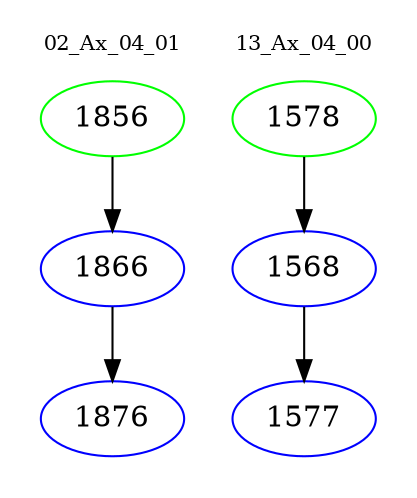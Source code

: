 digraph{
subgraph cluster_0 {
color = white
label = "02_Ax_04_01";
fontsize=10;
T0_1856 [label="1856", color="green"]
T0_1856 -> T0_1866 [color="black"]
T0_1866 [label="1866", color="blue"]
T0_1866 -> T0_1876 [color="black"]
T0_1876 [label="1876", color="blue"]
}
subgraph cluster_1 {
color = white
label = "13_Ax_04_00";
fontsize=10;
T1_1578 [label="1578", color="green"]
T1_1578 -> T1_1568 [color="black"]
T1_1568 [label="1568", color="blue"]
T1_1568 -> T1_1577 [color="black"]
T1_1577 [label="1577", color="blue"]
}
}
